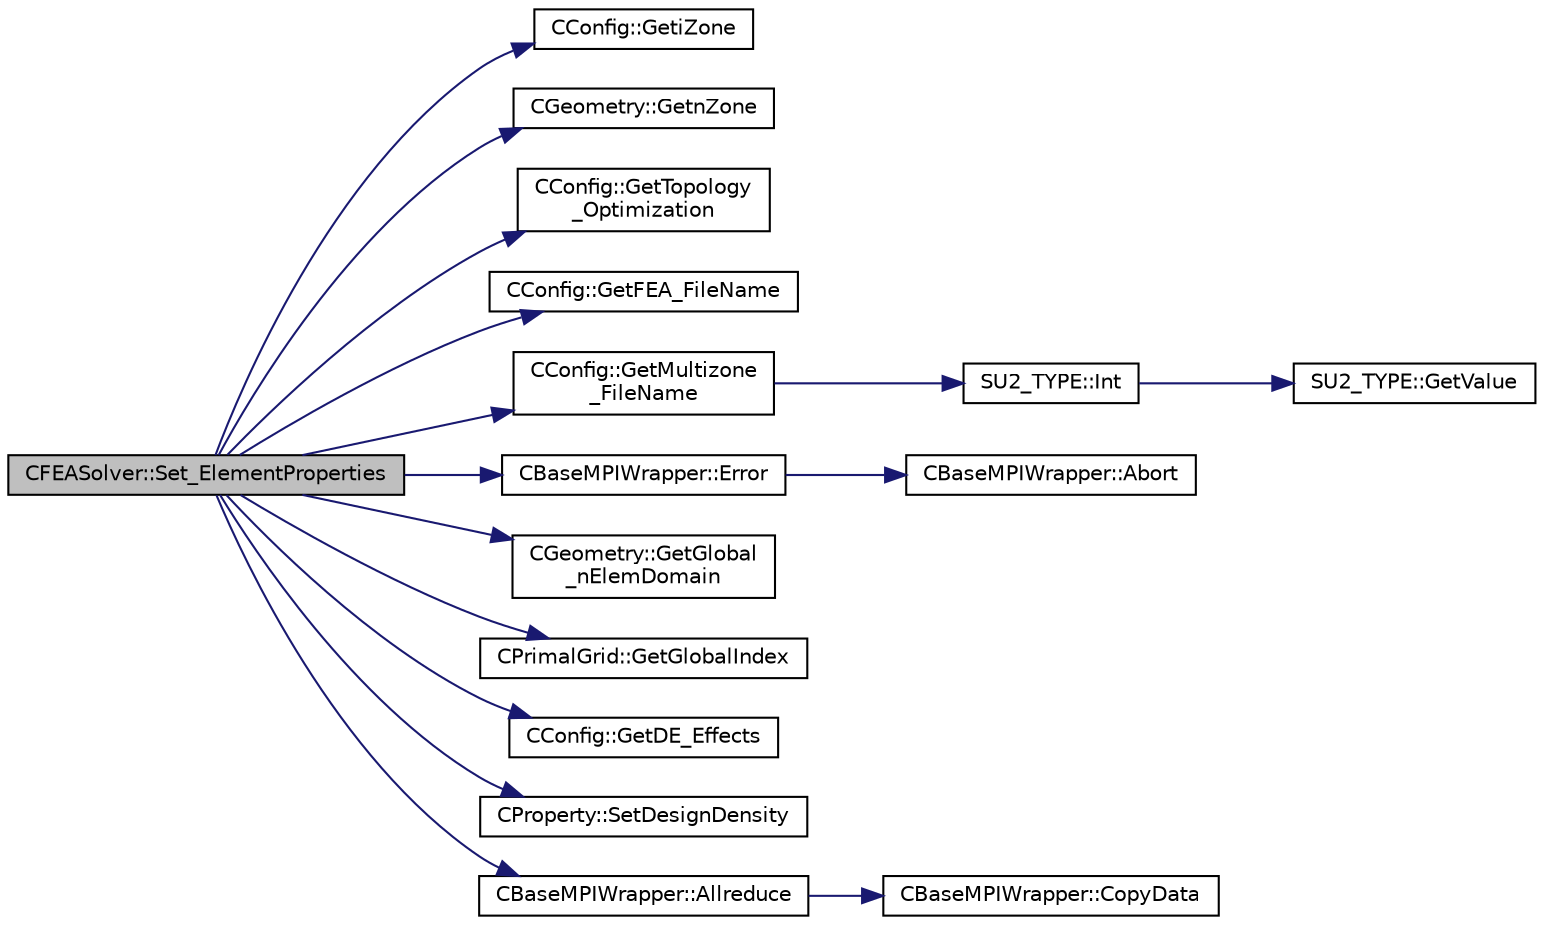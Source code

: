 digraph "CFEASolver::Set_ElementProperties"
{
  edge [fontname="Helvetica",fontsize="10",labelfontname="Helvetica",labelfontsize="10"];
  node [fontname="Helvetica",fontsize="10",shape=record];
  rankdir="LR";
  Node1129 [label="CFEASolver::Set_ElementProperties",height=0.2,width=0.4,color="black", fillcolor="grey75", style="filled", fontcolor="black"];
  Node1129 -> Node1130 [color="midnightblue",fontsize="10",style="solid",fontname="Helvetica"];
  Node1130 [label="CConfig::GetiZone",height=0.2,width=0.4,color="black", fillcolor="white", style="filled",URL="$class_c_config.html#ac09e21f44792b38adb3f933a4426b25f",tooltip="Provides the number of varaibles. "];
  Node1129 -> Node1131 [color="midnightblue",fontsize="10",style="solid",fontname="Helvetica"];
  Node1131 [label="CGeometry::GetnZone",height=0.2,width=0.4,color="black", fillcolor="white", style="filled",URL="$class_c_geometry.html#a9c19673865bedc65b6f3a27ba7b81967",tooltip="Get number of zones. "];
  Node1129 -> Node1132 [color="midnightblue",fontsize="10",style="solid",fontname="Helvetica"];
  Node1132 [label="CConfig::GetTopology\l_Optimization",height=0.2,width=0.4,color="black", fillcolor="white", style="filled",URL="$class_c_config.html#aaf3e38ba9bf594bc2d636158d1dbf305",tooltip="Get topology optimization. "];
  Node1129 -> Node1133 [color="midnightblue",fontsize="10",style="solid",fontname="Helvetica"];
  Node1133 [label="CConfig::GetFEA_FileName",height=0.2,width=0.4,color="black", fillcolor="white", style="filled",URL="$class_c_config.html#a03b738830fef0dc39082f4329e59dbb6",tooltip="Get the name of the file with the element properties for structural problems. "];
  Node1129 -> Node1134 [color="midnightblue",fontsize="10",style="solid",fontname="Helvetica"];
  Node1134 [label="CConfig::GetMultizone\l_FileName",height=0.2,width=0.4,color="black", fillcolor="white", style="filled",URL="$class_c_config.html#af4d81fc4ec805bb4a89f3739048d8824",tooltip="Append the zone index to the restart or the solution files. "];
  Node1134 -> Node1135 [color="midnightblue",fontsize="10",style="solid",fontname="Helvetica"];
  Node1135 [label="SU2_TYPE::Int",height=0.2,width=0.4,color="black", fillcolor="white", style="filled",URL="$namespace_s_u2___t_y_p_e.html#a6b48817766d8a6486caa2807a52f6bae",tooltip="Casts the primitive value to int (uses GetValue, already implemented for each type). "];
  Node1135 -> Node1136 [color="midnightblue",fontsize="10",style="solid",fontname="Helvetica"];
  Node1136 [label="SU2_TYPE::GetValue",height=0.2,width=0.4,color="black", fillcolor="white", style="filled",URL="$namespace_s_u2___t_y_p_e.html#a0ed43473f5a450ce028d088427bf10cb",tooltip="Get the (primitive) value of the datatype (needs to be implemented for each new type). "];
  Node1129 -> Node1137 [color="midnightblue",fontsize="10",style="solid",fontname="Helvetica"];
  Node1137 [label="CBaseMPIWrapper::Error",height=0.2,width=0.4,color="black", fillcolor="white", style="filled",URL="$class_c_base_m_p_i_wrapper.html#a04457c47629bda56704e6a8804833eeb"];
  Node1137 -> Node1138 [color="midnightblue",fontsize="10",style="solid",fontname="Helvetica"];
  Node1138 [label="CBaseMPIWrapper::Abort",height=0.2,width=0.4,color="black", fillcolor="white", style="filled",URL="$class_c_base_m_p_i_wrapper.html#a21ef5681e2acb532d345e9bab173ef07"];
  Node1129 -> Node1139 [color="midnightblue",fontsize="10",style="solid",fontname="Helvetica"];
  Node1139 [label="CGeometry::GetGlobal\l_nElemDomain",height=0.2,width=0.4,color="black", fillcolor="white", style="filled",URL="$class_c_geometry.html#a5147a23b78a0b45cfb25d76c17ed552d",tooltip="A virtual member. "];
  Node1129 -> Node1140 [color="midnightblue",fontsize="10",style="solid",fontname="Helvetica"];
  Node1140 [label="CPrimalGrid::GetGlobalIndex",height=0.2,width=0.4,color="black", fillcolor="white", style="filled",URL="$class_c_primal_grid.html#a403a8b285dcea42521ab72b931a83e1a",tooltip="Get the element global index in a parallel computation. "];
  Node1129 -> Node1141 [color="midnightblue",fontsize="10",style="solid",fontname="Helvetica"];
  Node1141 [label="CConfig::GetDE_Effects",height=0.2,width=0.4,color="black", fillcolor="white", style="filled",URL="$class_c_config.html#a8ad45b179ddabec5652dbf4b517fbbf0",tooltip="Decide whether to apply DE effects to the model. "];
  Node1129 -> Node1142 [color="midnightblue",fontsize="10",style="solid",fontname="Helvetica"];
  Node1142 [label="CProperty::SetDesignDensity",height=0.2,width=0.4,color="black", fillcolor="white", style="filled",URL="$class_c_property.html#a8f6b49dba6a07054bd15ce5c8efeca95",tooltip="Set the Design density (topology optimization variable). "];
  Node1129 -> Node1143 [color="midnightblue",fontsize="10",style="solid",fontname="Helvetica"];
  Node1143 [label="CBaseMPIWrapper::Allreduce",height=0.2,width=0.4,color="black", fillcolor="white", style="filled",URL="$class_c_base_m_p_i_wrapper.html#a637b6fd917a8ca91ce748ba88e0d66b6"];
  Node1143 -> Node1144 [color="midnightblue",fontsize="10",style="solid",fontname="Helvetica"];
  Node1144 [label="CBaseMPIWrapper::CopyData",height=0.2,width=0.4,color="black", fillcolor="white", style="filled",URL="$class_c_base_m_p_i_wrapper.html#a4725cc1dd65b161b483e812a538a5e36"];
}
